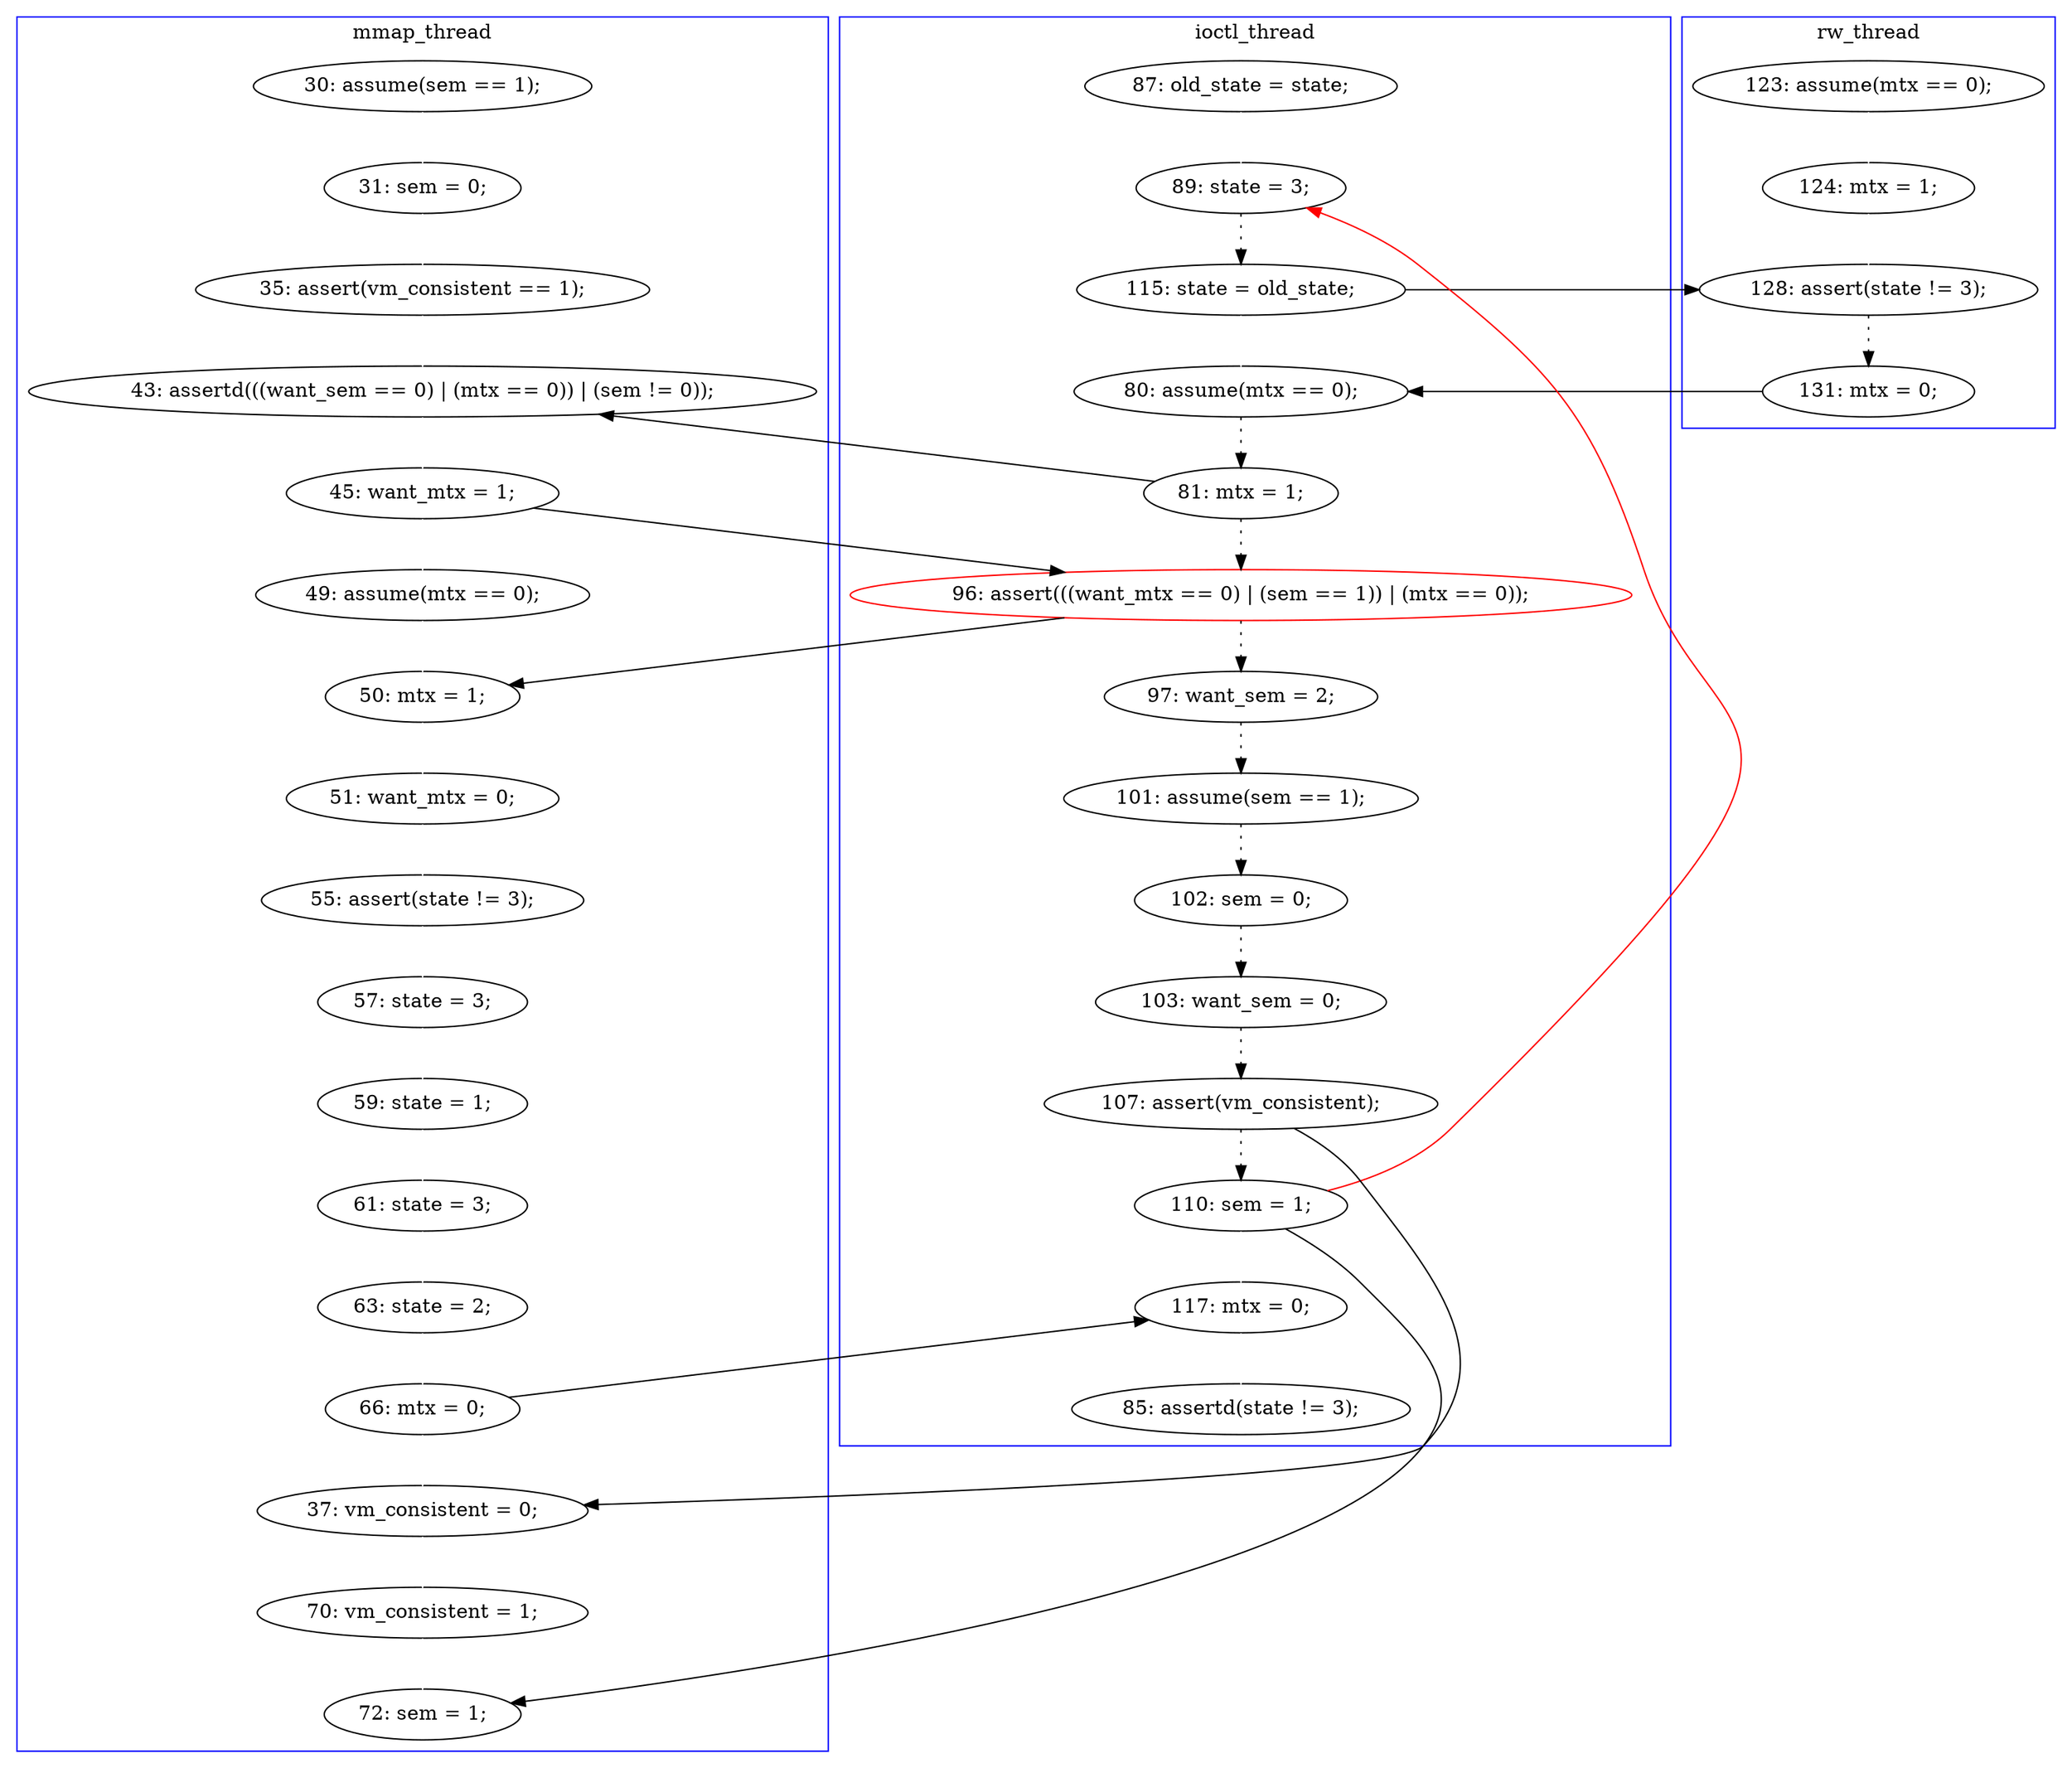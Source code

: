digraph Counterexample {
	19 -> 22 [color = black, style = solid, constraint = false]
	17 -> 18 [color = white, style = solid]
	32 -> 36 [color = black, style = dotted]
	22 -> 23 [color = black, style = dotted]
	40 -> 44 [color = white, style = solid]
	28 -> 30 [color = black, style = solid, constraint = false]
	23 -> 27 [color = black, style = solid, constraint = false]
	19 -> 27 [color = white, style = solid]
	34 -> 35 [color = white, style = solid]
	28 -> 32 [color = black, style = dotted]
	35 -> 37 [color = white, style = solid]
	37 -> 38 [color = white, style = solid]
	13 -> 14 [color = white, style = solid]
	46 -> 50 [color = black, style = solid, constraint = false]
	38 -> 39 [color = white, style = solid]
	30 -> 31 [color = white, style = solid]
	48 -> 50 [color = white, style = solid]
	48 -> 51 [color = black, style = solid, constraint = false]
	46 -> 47 [color = white, style = solid]
	48 -> 14 [color = red, style = solid, constraint = false]
	14 -> 19 [color = black, style = dotted]
	20 -> 21 [color = white, style = solid]
	27 -> 28 [color = black, style = dotted]
	47 -> 49 [color = white, style = solid]
	36 -> 41 [color = black, style = dotted]
	43 -> 45 [color = black, style = dotted]
	41 -> 42 [color = black, style = dotted]
	16 -> 17 [color = white, style = solid]
	50 -> 52 [color = white, style = solid]
	44 -> 46 [color = white, style = solid]
	45 -> 47 [color = black, style = solid, constraint = false]
	21 -> 22 [color = white, style = solid]
	42 -> 43 [color = black, style = dotted]
	39 -> 40 [color = white, style = solid]
	31 -> 33 [color = white, style = solid]
	45 -> 48 [color = black, style = dotted]
	18 -> 30 [color = white, style = solid]
	49 -> 51 [color = white, style = solid]
	33 -> 34 [color = white, style = solid]
	32 -> 34 [color = black, style = solid, constraint = false]
	31 -> 32 [color = black, style = solid, constraint = false]
	subgraph cluster3 {
		label = rw_thread
		color = blue
		22  [label = "128: assert(state != 3);"]
		21  [label = "124: mtx = 1;"]
		23  [label = "131: mtx = 0;"]
		20  [label = "123: assume(mtx == 0);"]
	}
	subgraph cluster2 {
		label = ioctl_thread
		color = blue
		45  [label = "107: assert(vm_consistent);"]
		36  [label = "97: want_sem = 2;"]
		43  [label = "103: want_sem = 0;"]
		32  [label = "96: assert(((want_mtx == 0) | (sem == 1)) | (mtx == 0));", color = red]
		52  [label = "85: assertd(state != 3);"]
		19  [label = "115: state = old_state;"]
		13  [label = "87: old_state = state;"]
		48  [label = "110: sem = 1;"]
		42  [label = "102: sem = 0;"]
		28  [label = "81: mtx = 1;"]
		41  [label = "101: assume(sem == 1);"]
		50  [label = "117: mtx = 0;"]
		27  [label = "80: assume(mtx == 0);"]
		14  [label = "89: state = 3;"]
	}
	subgraph cluster1 {
		label = mmap_thread
		color = blue
		37  [label = "55: assert(state != 3);"]
		39  [label = "59: state = 1;"]
		34  [label = "50: mtx = 1;"]
		33  [label = "49: assume(mtx == 0);"]
		31  [label = "45: want_mtx = 1;"]
		38  [label = "57: state = 3;"]
		16  [label = "30: assume(sem == 1);"]
		40  [label = "61: state = 3;"]
		49  [label = "70: vm_consistent = 1;"]
		35  [label = "51: want_mtx = 0;"]
		51  [label = "72: sem = 1;"]
		47  [label = "37: vm_consistent = 0;"]
		44  [label = "63: state = 2;"]
		30  [label = "43: assertd(((want_sem == 0) | (mtx == 0)) | (sem != 0));"]
		46  [label = "66: mtx = 0;"]
		18  [label = "35: assert(vm_consistent == 1);"]
		17  [label = "31: sem = 0;"]
	}
}